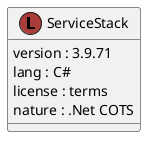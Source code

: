 @startuml
  class "ServiceStack" as namespace_service_stack << (L, #AA3C39) >> [[../namespaces/namespace_service_stack.html]] {
     version : 3.9.71 
     lang : C#
     license : terms
     nature : .Net COTS 
  }
@enduml

